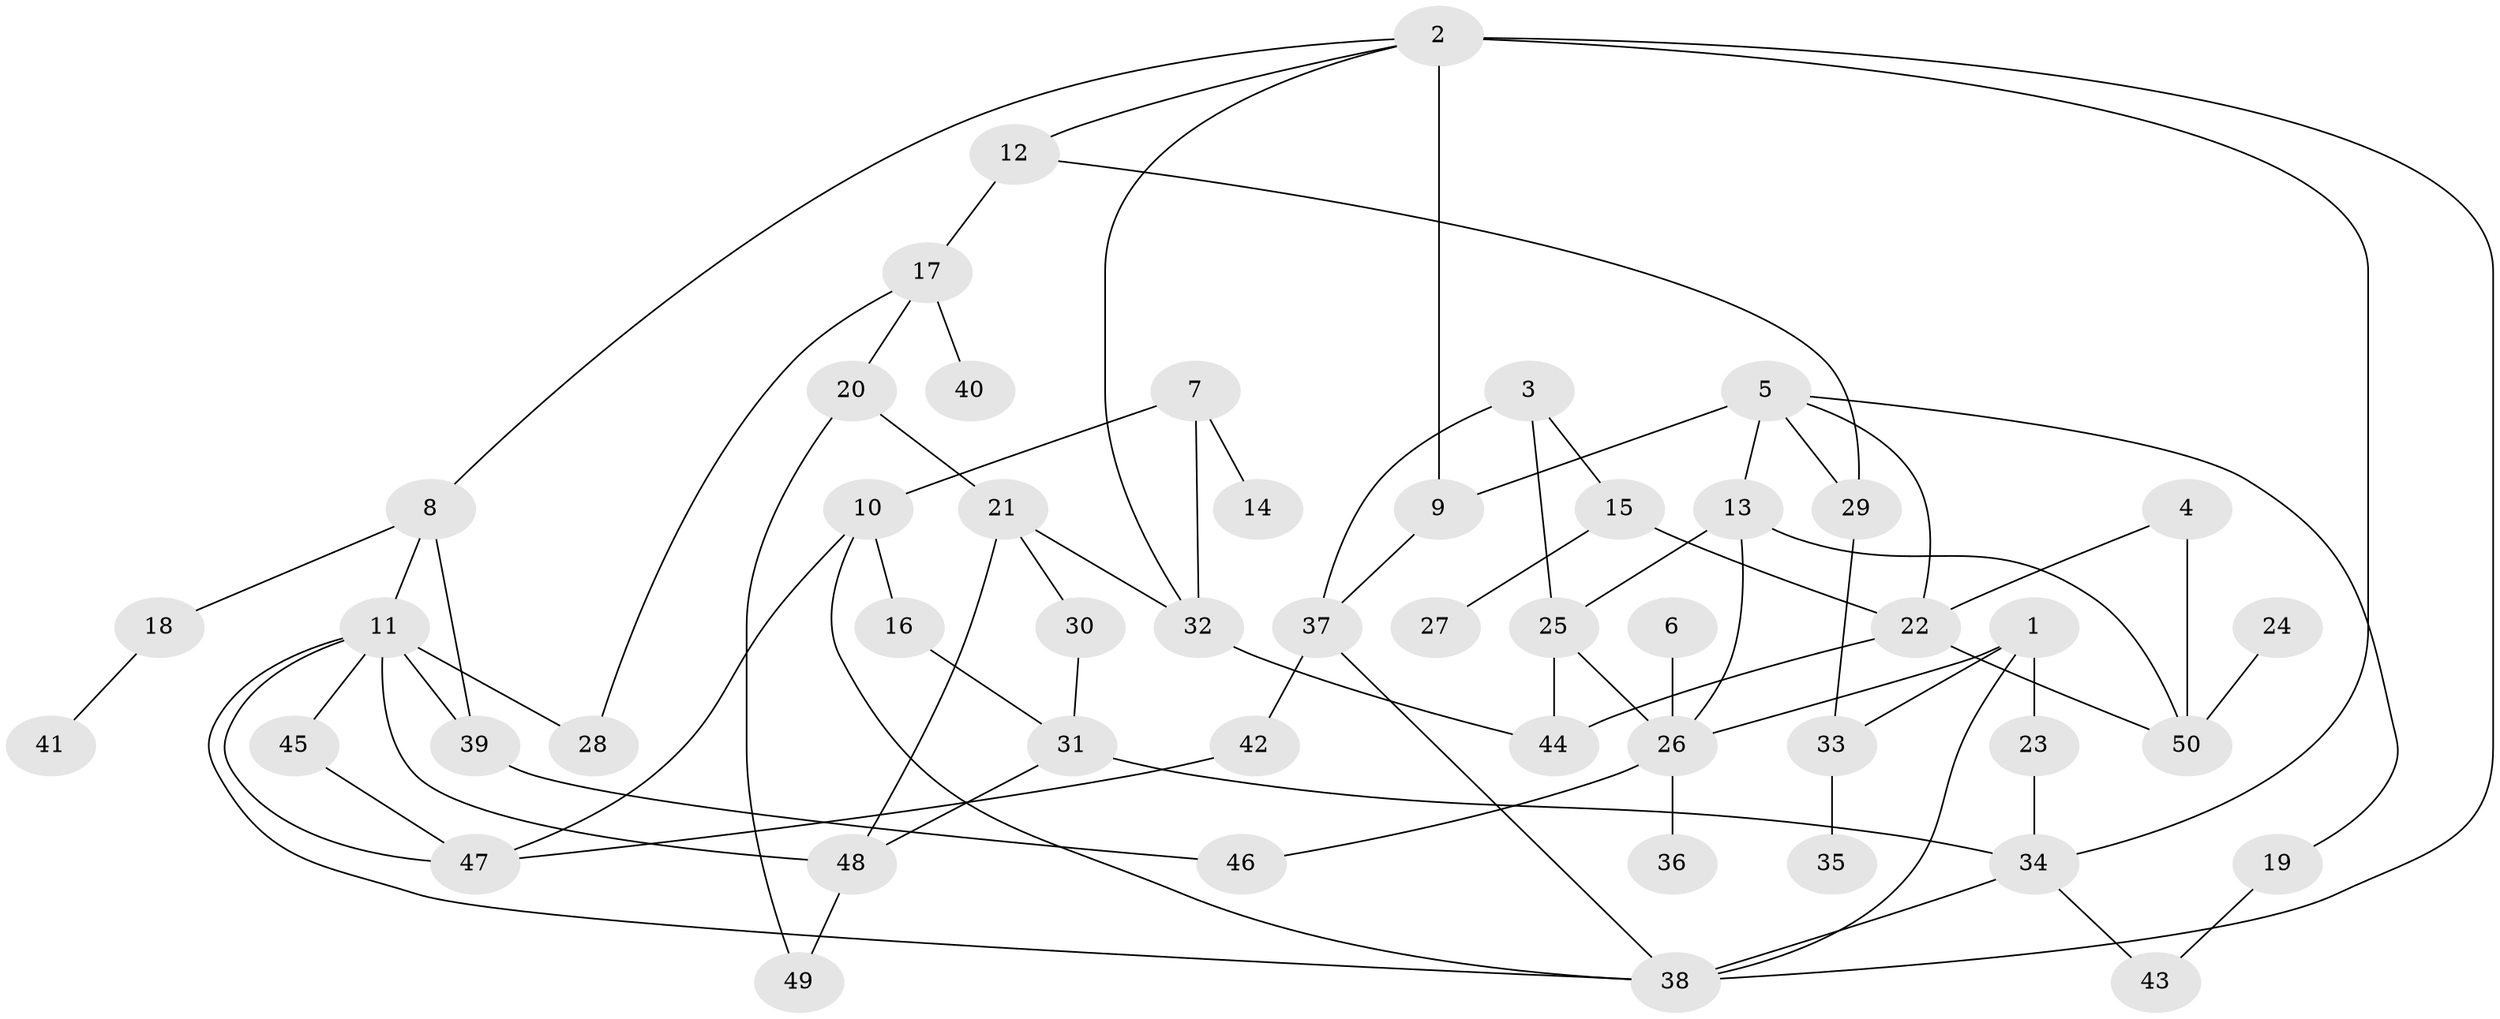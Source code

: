 // original degree distribution, {5: 0.09, 4: 0.11, 8: 0.01, 7: 0.02, 6: 0.01, 3: 0.17, 2: 0.31, 1: 0.28}
// Generated by graph-tools (version 1.1) at 2025/00/03/09/25 03:00:58]
// undirected, 50 vertices, 77 edges
graph export_dot {
graph [start="1"]
  node [color=gray90,style=filled];
  1;
  2;
  3;
  4;
  5;
  6;
  7;
  8;
  9;
  10;
  11;
  12;
  13;
  14;
  15;
  16;
  17;
  18;
  19;
  20;
  21;
  22;
  23;
  24;
  25;
  26;
  27;
  28;
  29;
  30;
  31;
  32;
  33;
  34;
  35;
  36;
  37;
  38;
  39;
  40;
  41;
  42;
  43;
  44;
  45;
  46;
  47;
  48;
  49;
  50;
  1 -- 23 [weight=1.0];
  1 -- 26 [weight=1.0];
  1 -- 33 [weight=1.0];
  1 -- 38 [weight=1.0];
  2 -- 8 [weight=1.0];
  2 -- 9 [weight=2.0];
  2 -- 12 [weight=1.0];
  2 -- 32 [weight=1.0];
  2 -- 34 [weight=1.0];
  2 -- 38 [weight=1.0];
  3 -- 15 [weight=1.0];
  3 -- 25 [weight=1.0];
  3 -- 37 [weight=1.0];
  4 -- 22 [weight=1.0];
  4 -- 50 [weight=2.0];
  5 -- 9 [weight=1.0];
  5 -- 13 [weight=1.0];
  5 -- 19 [weight=1.0];
  5 -- 22 [weight=1.0];
  5 -- 29 [weight=1.0];
  6 -- 26 [weight=1.0];
  7 -- 10 [weight=1.0];
  7 -- 14 [weight=1.0];
  7 -- 32 [weight=1.0];
  8 -- 11 [weight=1.0];
  8 -- 18 [weight=1.0];
  8 -- 39 [weight=1.0];
  9 -- 37 [weight=1.0];
  10 -- 16 [weight=1.0];
  10 -- 38 [weight=1.0];
  10 -- 47 [weight=1.0];
  11 -- 28 [weight=1.0];
  11 -- 38 [weight=1.0];
  11 -- 39 [weight=1.0];
  11 -- 45 [weight=1.0];
  11 -- 47 [weight=1.0];
  11 -- 48 [weight=1.0];
  12 -- 17 [weight=1.0];
  12 -- 29 [weight=1.0];
  13 -- 25 [weight=1.0];
  13 -- 26 [weight=1.0];
  13 -- 50 [weight=1.0];
  15 -- 22 [weight=1.0];
  15 -- 27 [weight=1.0];
  16 -- 31 [weight=1.0];
  17 -- 20 [weight=1.0];
  17 -- 28 [weight=1.0];
  17 -- 40 [weight=1.0];
  18 -- 41 [weight=1.0];
  19 -- 43 [weight=1.0];
  20 -- 21 [weight=1.0];
  20 -- 49 [weight=1.0];
  21 -- 30 [weight=1.0];
  21 -- 32 [weight=1.0];
  21 -- 48 [weight=1.0];
  22 -- 44 [weight=1.0];
  22 -- 50 [weight=1.0];
  23 -- 34 [weight=1.0];
  24 -- 50 [weight=1.0];
  25 -- 26 [weight=1.0];
  25 -- 44 [weight=1.0];
  26 -- 36 [weight=1.0];
  26 -- 46 [weight=1.0];
  29 -- 33 [weight=1.0];
  30 -- 31 [weight=1.0];
  31 -- 34 [weight=1.0];
  31 -- 48 [weight=1.0];
  32 -- 44 [weight=1.0];
  33 -- 35 [weight=1.0];
  34 -- 38 [weight=1.0];
  34 -- 43 [weight=1.0];
  37 -- 38 [weight=1.0];
  37 -- 42 [weight=1.0];
  39 -- 46 [weight=1.0];
  42 -- 47 [weight=1.0];
  45 -- 47 [weight=1.0];
  48 -- 49 [weight=1.0];
}

